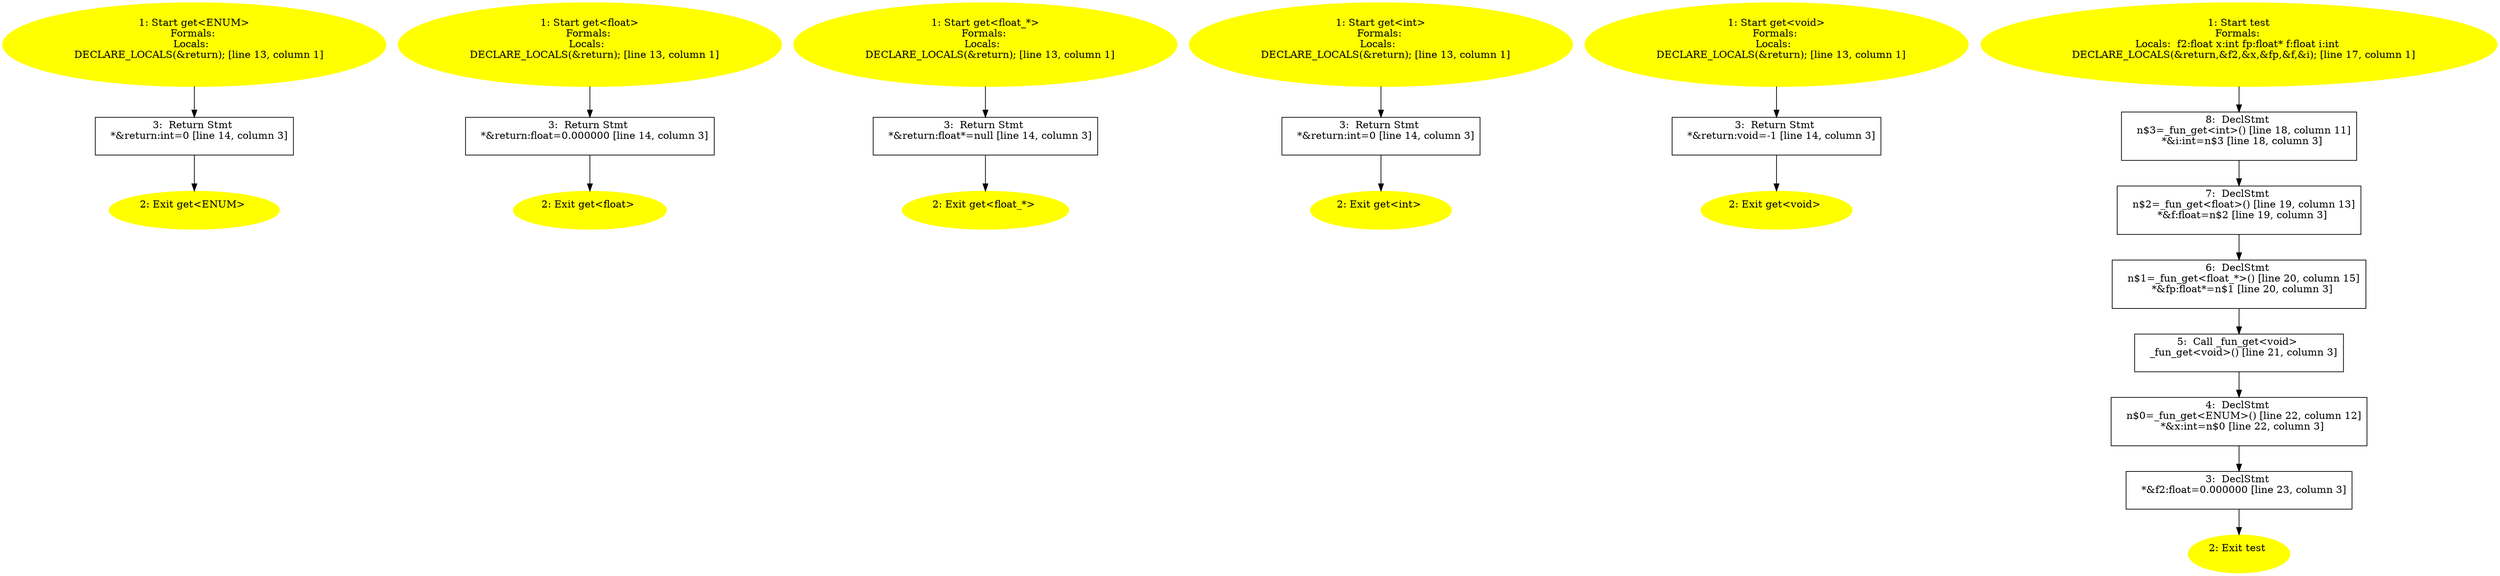 /* @generated */
digraph cfg {
"get<ENUM>#8194971217283422499.150bc0995c110083a73c0ededcfe6d76_1" [label="1: Start get<ENUM>\nFormals: \nLocals:  \n   DECLARE_LOCALS(&return); [line 13, column 1]\n " color=yellow style=filled]
	

	 "get<ENUM>#8194971217283422499.150bc0995c110083a73c0ededcfe6d76_1" -> "get<ENUM>#8194971217283422499.150bc0995c110083a73c0ededcfe6d76_3" ;
"get<ENUM>#8194971217283422499.150bc0995c110083a73c0ededcfe6d76_2" [label="2: Exit get<ENUM> \n  " color=yellow style=filled]
	

"get<ENUM>#8194971217283422499.150bc0995c110083a73c0ededcfe6d76_3" [label="3:  Return Stmt \n   *&return:int=0 [line 14, column 3]\n " shape="box"]
	

	 "get<ENUM>#8194971217283422499.150bc0995c110083a73c0ededcfe6d76_3" -> "get<ENUM>#8194971217283422499.150bc0995c110083a73c0ededcfe6d76_2" ;
"get<float>#13747618516057362976.2fec1fe1de6ac1c3fae6ec84a1ffd2b5_1" [label="1: Start get<float>\nFormals: \nLocals:  \n   DECLARE_LOCALS(&return); [line 13, column 1]\n " color=yellow style=filled]
	

	 "get<float>#13747618516057362976.2fec1fe1de6ac1c3fae6ec84a1ffd2b5_1" -> "get<float>#13747618516057362976.2fec1fe1de6ac1c3fae6ec84a1ffd2b5_3" ;
"get<float>#13747618516057362976.2fec1fe1de6ac1c3fae6ec84a1ffd2b5_2" [label="2: Exit get<float> \n  " color=yellow style=filled]
	

"get<float>#13747618516057362976.2fec1fe1de6ac1c3fae6ec84a1ffd2b5_3" [label="3:  Return Stmt \n   *&return:float=0.000000 [line 14, column 3]\n " shape="box"]
	

	 "get<float>#13747618516057362976.2fec1fe1de6ac1c3fae6ec84a1ffd2b5_3" -> "get<float>#13747618516057362976.2fec1fe1de6ac1c3fae6ec84a1ffd2b5_2" ;
"get<float_*>#2842478093973053540.94b60b146800ad29688a426dfa5aaafe_1" [label="1: Start get<float_*>\nFormals: \nLocals:  \n   DECLARE_LOCALS(&return); [line 13, column 1]\n " color=yellow style=filled]
	

	 "get<float_*>#2842478093973053540.94b60b146800ad29688a426dfa5aaafe_1" -> "get<float_*>#2842478093973053540.94b60b146800ad29688a426dfa5aaafe_3" ;
"get<float_*>#2842478093973053540.94b60b146800ad29688a426dfa5aaafe_2" [label="2: Exit get<float_*> \n  " color=yellow style=filled]
	

"get<float_*>#2842478093973053540.94b60b146800ad29688a426dfa5aaafe_3" [label="3:  Return Stmt \n   *&return:float*=null [line 14, column 3]\n " shape="box"]
	

	 "get<float_*>#2842478093973053540.94b60b146800ad29688a426dfa5aaafe_3" -> "get<float_*>#2842478093973053540.94b60b146800ad29688a426dfa5aaafe_2" ;
"get<int>#2877167444606952489.51207fd4e308b488877945d48484f2bc_1" [label="1: Start get<int>\nFormals: \nLocals:  \n   DECLARE_LOCALS(&return); [line 13, column 1]\n " color=yellow style=filled]
	

	 "get<int>#2877167444606952489.51207fd4e308b488877945d48484f2bc_1" -> "get<int>#2877167444606952489.51207fd4e308b488877945d48484f2bc_3" ;
"get<int>#2877167444606952489.51207fd4e308b488877945d48484f2bc_2" [label="2: Exit get<int> \n  " color=yellow style=filled]
	

"get<int>#2877167444606952489.51207fd4e308b488877945d48484f2bc_3" [label="3:  Return Stmt \n   *&return:int=0 [line 14, column 3]\n " shape="box"]
	

	 "get<int>#2877167444606952489.51207fd4e308b488877945d48484f2bc_3" -> "get<int>#2877167444606952489.51207fd4e308b488877945d48484f2bc_2" ;
"get<void>#8296845500290212976.bb4a1c12bef114b00039399debc79878_1" [label="1: Start get<void>\nFormals: \nLocals:  \n   DECLARE_LOCALS(&return); [line 13, column 1]\n " color=yellow style=filled]
	

	 "get<void>#8296845500290212976.bb4a1c12bef114b00039399debc79878_1" -> "get<void>#8296845500290212976.bb4a1c12bef114b00039399debc79878_3" ;
"get<void>#8296845500290212976.bb4a1c12bef114b00039399debc79878_2" [label="2: Exit get<void> \n  " color=yellow style=filled]
	

"get<void>#8296845500290212976.bb4a1c12bef114b00039399debc79878_3" [label="3:  Return Stmt \n   *&return:void=-1 [line 14, column 3]\n " shape="box"]
	

	 "get<void>#8296845500290212976.bb4a1c12bef114b00039399debc79878_3" -> "get<void>#8296845500290212976.bb4a1c12bef114b00039399debc79878_2" ;
"test#18241244337164948030.afc14f193ad97442f67ac7183be789bc_1" [label="1: Start test\nFormals: \nLocals:  f2:float x:int fp:float* f:float i:int \n   DECLARE_LOCALS(&return,&f2,&x,&fp,&f,&i); [line 17, column 1]\n " color=yellow style=filled]
	

	 "test#18241244337164948030.afc14f193ad97442f67ac7183be789bc_1" -> "test#18241244337164948030.afc14f193ad97442f67ac7183be789bc_8" ;
"test#18241244337164948030.afc14f193ad97442f67ac7183be789bc_2" [label="2: Exit test \n  " color=yellow style=filled]
	

"test#18241244337164948030.afc14f193ad97442f67ac7183be789bc_3" [label="3:  DeclStmt \n   *&f2:float=0.000000 [line 23, column 3]\n " shape="box"]
	

	 "test#18241244337164948030.afc14f193ad97442f67ac7183be789bc_3" -> "test#18241244337164948030.afc14f193ad97442f67ac7183be789bc_2" ;
"test#18241244337164948030.afc14f193ad97442f67ac7183be789bc_4" [label="4:  DeclStmt \n   n$0=_fun_get<ENUM>() [line 22, column 12]\n  *&x:int=n$0 [line 22, column 3]\n " shape="box"]
	

	 "test#18241244337164948030.afc14f193ad97442f67ac7183be789bc_4" -> "test#18241244337164948030.afc14f193ad97442f67ac7183be789bc_3" ;
"test#18241244337164948030.afc14f193ad97442f67ac7183be789bc_5" [label="5:  Call _fun_get<void> \n   _fun_get<void>() [line 21, column 3]\n " shape="box"]
	

	 "test#18241244337164948030.afc14f193ad97442f67ac7183be789bc_5" -> "test#18241244337164948030.afc14f193ad97442f67ac7183be789bc_4" ;
"test#18241244337164948030.afc14f193ad97442f67ac7183be789bc_6" [label="6:  DeclStmt \n   n$1=_fun_get<float_*>() [line 20, column 15]\n  *&fp:float*=n$1 [line 20, column 3]\n " shape="box"]
	

	 "test#18241244337164948030.afc14f193ad97442f67ac7183be789bc_6" -> "test#18241244337164948030.afc14f193ad97442f67ac7183be789bc_5" ;
"test#18241244337164948030.afc14f193ad97442f67ac7183be789bc_7" [label="7:  DeclStmt \n   n$2=_fun_get<float>() [line 19, column 13]\n  *&f:float=n$2 [line 19, column 3]\n " shape="box"]
	

	 "test#18241244337164948030.afc14f193ad97442f67ac7183be789bc_7" -> "test#18241244337164948030.afc14f193ad97442f67ac7183be789bc_6" ;
"test#18241244337164948030.afc14f193ad97442f67ac7183be789bc_8" [label="8:  DeclStmt \n   n$3=_fun_get<int>() [line 18, column 11]\n  *&i:int=n$3 [line 18, column 3]\n " shape="box"]
	

	 "test#18241244337164948030.afc14f193ad97442f67ac7183be789bc_8" -> "test#18241244337164948030.afc14f193ad97442f67ac7183be789bc_7" ;
}
